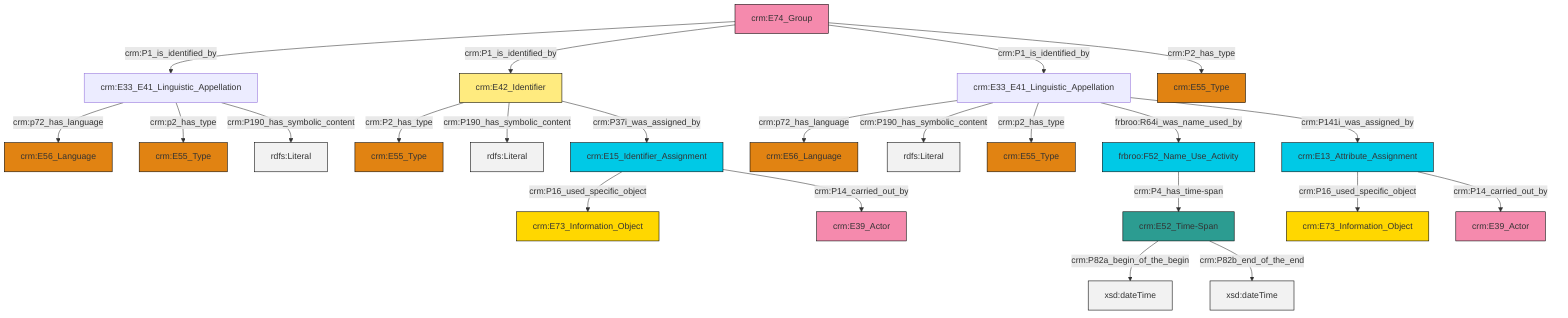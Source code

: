 graph TD
classDef Literal fill:#f2f2f2,stroke:#000000;
classDef CRM_Entity fill:#FFFFFF,stroke:#000000;
classDef Temporal_Entity fill:#00C9E6, stroke:#000000;
classDef Type fill:#E18312, stroke:#000000;
classDef Time-Span fill:#2C9C91, stroke:#000000;
classDef Appellation fill:#FFEB7F, stroke:#000000;
classDef Place fill:#008836, stroke:#000000;
classDef Persistent_Item fill:#B266B2, stroke:#000000;
classDef Conceptual_Object fill:#FFD700, stroke:#000000;
classDef Physical_Thing fill:#D2B48C, stroke:#000000;
classDef Actor fill:#f58aad, stroke:#000000;
classDef PC_Classes fill:#4ce600, stroke:#000000;
classDef Multi fill:#cccccc,stroke:#000000;

2["crm:E33_E41_Linguistic_Appellation"]:::Default -->|crm:p72_has_language| 3["crm:E56_Language"]:::Type
8["crm:E74_Group"]:::Actor -->|crm:P1_is_identified_by| 9["crm:E33_E41_Linguistic_Appellation"]:::Default
2["crm:E33_E41_Linguistic_Appellation"]:::Default -->|crm:P190_has_symbolic_content| 10[rdfs:Literal]:::Literal
2["crm:E33_E41_Linguistic_Appellation"]:::Default -->|crm:p2_has_type| 11["crm:E55_Type"]:::Type
9["crm:E33_E41_Linguistic_Appellation"]:::Default -->|crm:p72_has_language| 12["crm:E56_Language"]:::Type
8["crm:E74_Group"]:::Actor -->|crm:P1_is_identified_by| 0["crm:E42_Identifier"]:::Appellation
2["crm:E33_E41_Linguistic_Appellation"]:::Default -->|frbroo:R64i_was_name_used_by| 19["frbroo:F52_Name_Use_Activity"]:::Temporal_Entity
20["crm:E13_Attribute_Assignment"]:::Temporal_Entity -->|crm:P16_used_specific_object| 22["crm:E73_Information_Object"]:::Conceptual_Object
15["crm:E52_Time-Span"]:::Time-Span -->|crm:P82a_begin_of_the_begin| 23[xsd:dateTime]:::Literal
0["crm:E42_Identifier"]:::Appellation -->|crm:P2_has_type| 24["crm:E55_Type"]:::Type
0["crm:E42_Identifier"]:::Appellation -->|crm:P190_has_symbolic_content| 28[rdfs:Literal]:::Literal
9["crm:E33_E41_Linguistic_Appellation"]:::Default -->|crm:p2_has_type| 29["crm:E55_Type"]:::Type
0["crm:E42_Identifier"]:::Appellation -->|crm:P37i_was_assigned_by| 25["crm:E15_Identifier_Assignment"]:::Temporal_Entity
2["crm:E33_E41_Linguistic_Appellation"]:::Default -->|crm:P141i_was_assigned_by| 20["crm:E13_Attribute_Assignment"]:::Temporal_Entity
19["frbroo:F52_Name_Use_Activity"]:::Temporal_Entity -->|crm:P4_has_time-span| 15["crm:E52_Time-Span"]:::Time-Span
25["crm:E15_Identifier_Assignment"]:::Temporal_Entity -->|crm:P16_used_specific_object| 4["crm:E73_Information_Object"]:::Conceptual_Object
15["crm:E52_Time-Span"]:::Time-Span -->|crm:P82b_end_of_the_end| 35[xsd:dateTime]:::Literal
20["crm:E13_Attribute_Assignment"]:::Temporal_Entity -->|crm:P14_carried_out_by| 13["crm:E39_Actor"]:::Actor
9["crm:E33_E41_Linguistic_Appellation"]:::Default -->|crm:P190_has_symbolic_content| 37[rdfs:Literal]:::Literal
25["crm:E15_Identifier_Assignment"]:::Temporal_Entity -->|crm:P14_carried_out_by| 6["crm:E39_Actor"]:::Actor
8["crm:E74_Group"]:::Actor -->|crm:P1_is_identified_by| 2["crm:E33_E41_Linguistic_Appellation"]:::Default
8["crm:E74_Group"]:::Actor -->|crm:P2_has_type| 17["crm:E55_Type"]:::Type